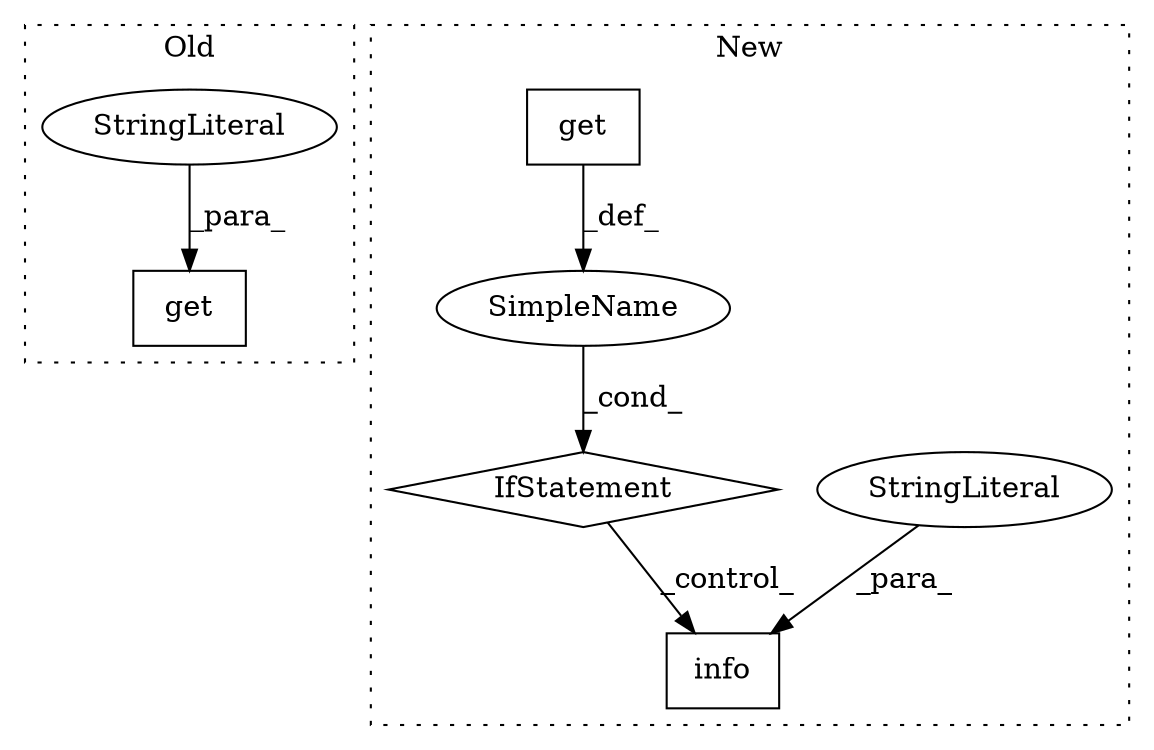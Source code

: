 digraph G {
subgraph cluster0 {
1 [label="get" a="32" s="794,804" l="4,1" shape="box"];
3 [label="StringLiteral" a="45" s="798" l="6" shape="ellipse"];
label = "Old";
style="dotted";
}
subgraph cluster1 {
2 [label="info" a="32" s="1654,1689" l="5,1" shape="box"];
4 [label="StringLiteral" a="45" s="1659" l="30" shape="ellipse"];
5 [label="IfStatement" a="25" s="1606,1636" l="4,2" shape="diamond"];
6 [label="SimpleName" a="42" s="" l="" shape="ellipse"];
7 [label="get" a="32" s="1617,1635" l="4,1" shape="box"];
label = "New";
style="dotted";
}
3 -> 1 [label="_para_"];
4 -> 2 [label="_para_"];
5 -> 2 [label="_control_"];
6 -> 5 [label="_cond_"];
7 -> 6 [label="_def_"];
}